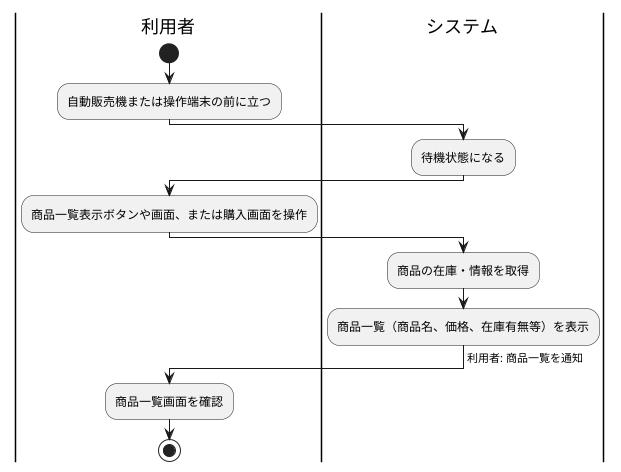 @startuml
|利用者|
  start
  :自動販売機または操作端末の前に立つ;

|システム|
  :待機状態になる;

|利用者|
  :商品一覧表示ボタンや画面、または購入画面を操作;

|システム|
  :商品の在庫・情報を取得;
  :商品一覧（商品名、価格、在庫有無等）を表示;
  ->利用者: 商品一覧を通知;

|利用者|
  :商品一覧画面を確認;

stop

